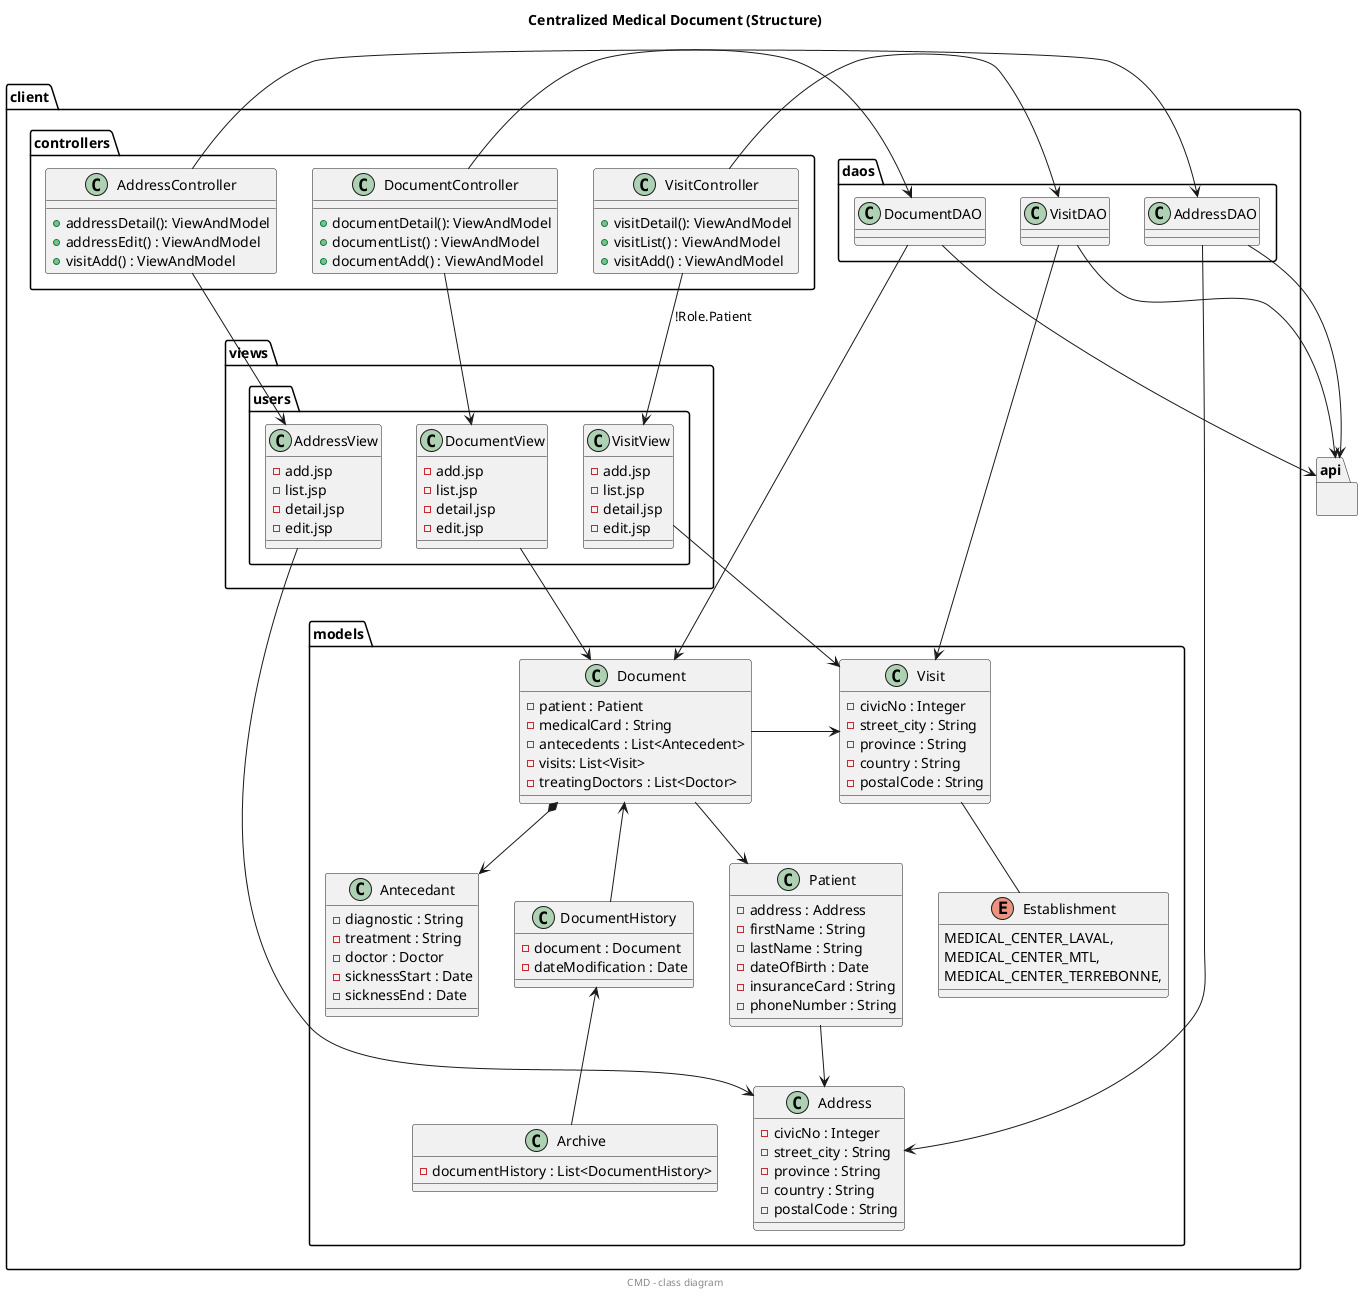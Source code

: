 @startuml
title **Centralized Medical Document** (Structure)
center footer CMD - class diagram

package client { 
  
  package client.daos {
      

        class "VisitDAO" as VisitDAO2 {

        }

        class DocumentDAO {

        }

        class AddressDAO {

        }
      
    }
    
    package client.models {
      class Address {
        - civicNo : Integer
        - street_city : String
        - province : String
        - country : String
        - postalCode : String
        }

        class DocumentHistory  {
        - document : Document
        - dateModification : Date
        }

        class Archive {
        -  documentHistory : List<DocumentHistory>
        }

             
        enum Establishment {
        MEDICAL_CENTER_LAVAL,
        MEDICAL_CENTER_MTL,
        MEDICAL_CENTER_TERREBONNE,
        }
     

     
        
        class Document {
        - patient : Patient
        - medicalCard : String 
        - antecedents : List<Antecedent> 
        - visits: List<Visit> 
        - treatingDoctors : List<Doctor> 
            
        }

        class Visit { 
            - civicNo : Integer
            - street_city : String
            - province : String
            - country : String
            - postalCode : String
        }

        class Antecedant {
          - diagnostic : String
        - treatment : String
        - doctor : Doctor
        - sicknessStart : Date
        - sicknessEnd : Date
        }

        class Patient { 
               - address : Address 
                - firstName : String
                - lastName : String
                - dateOfBirth : Date
                - insuranceCard : String
                - phoneNumber : String
        }
    }

    package client.controllers { 
     

        class "VisitController" as VisitController2 {
            + visitDetail(): ViewAndModel
            + visitList() : ViewAndModel
            + visitAdd() : ViewAndModel
        }

         class "DocumentController" as DocumentController {
            + documentDetail(): ViewAndModel
            + documentList() : ViewAndModel
            + documentAdd() : ViewAndModel
        }

         class "AddressController" as AddressController {
            + addressDetail(): ViewAndModel
            + addressEdit() : ViewAndModel
            + visitAdd() : ViewAndModel
        }

     
    }
    package client.views { 

        package client.views.users {
          
              class VisitView { 
                - add.jsp
                - list.jsp
                - detail.jsp
                - edit.jsp
            }
               class DocumentView { 
                - add.jsp
                - list.jsp
                - detail.jsp
                - edit.jsp
            }
              class AddressView { 
                - add.jsp
                - list.jsp
                - detail.jsp
                - edit.jsp
            }
             
          
        }
    }
  


}
    package api { 

    }

    Document *-down-> Antecedant
    Visit <-left- Document
    Patient <-up- Document
    Establishment -up- Visit
    Address <-up- Patient
    DocumentHistory -up-> Document
    Archive -up-> DocumentHistory

    VisitController2 -up-> VisitDAO2
    VisitController2 -right--> VisitView : !Role.Patient
    AddressController -left-> AddressDAO
    AddressController --> AddressView

    VisitView -down-> Visit
    AddressView -down-> Address

    DocumentController --> DocumentDAO
    DocumentDAO --> Document
    DocumentDAO -right-> api
    VisitDAO2 -down-> api
    AddressDAO -> api
    AddressDAO -> Address

    DocumentController -down-> DocumentView
    DocumentView -down-> Document
    

   
    VisitDAO2 -down-> Visit

  

    


    


@enduml